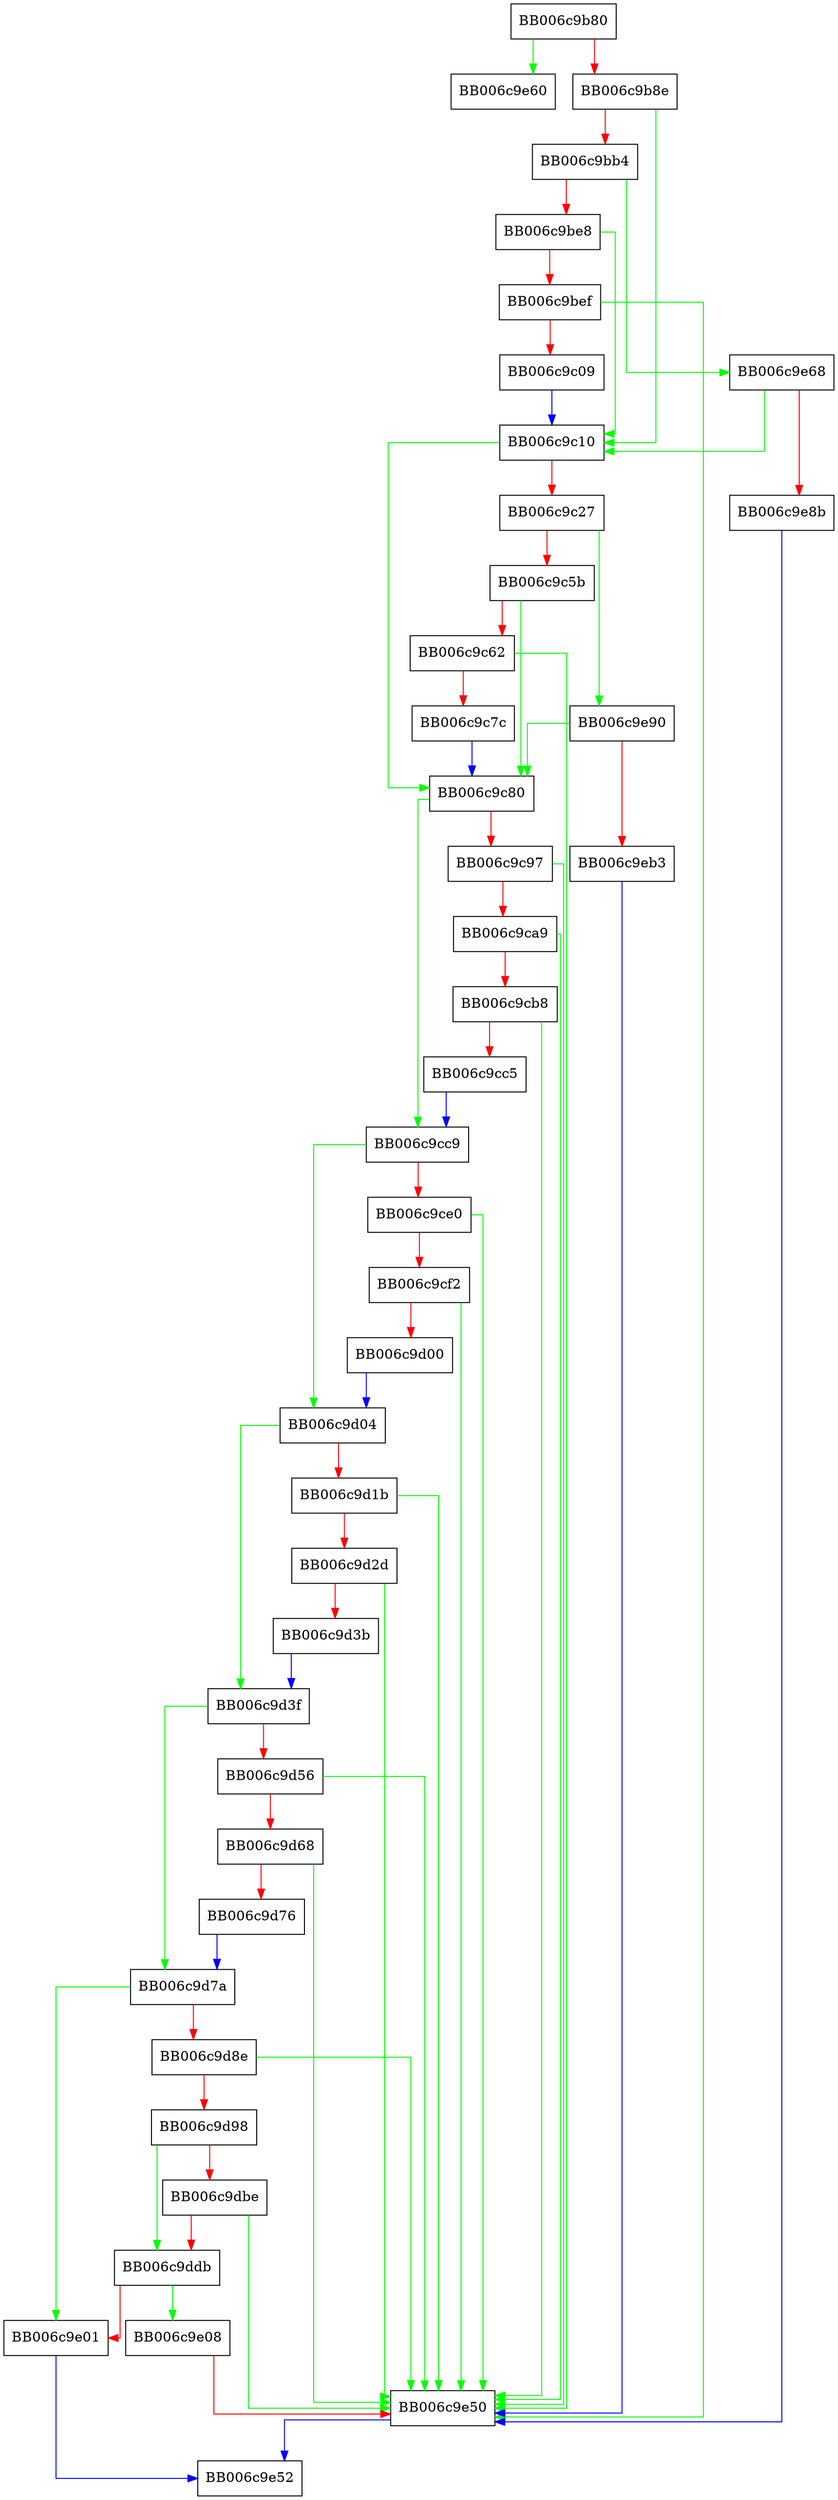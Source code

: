 digraph kdf_scrypt_set_ctx_params {
  node [shape="box"];
  graph [splines=ortho];
  BB006c9b80 -> BB006c9e60 [color="green"];
  BB006c9b80 -> BB006c9b8e [color="red"];
  BB006c9b8e -> BB006c9c10 [color="green"];
  BB006c9b8e -> BB006c9bb4 [color="red"];
  BB006c9bb4 -> BB006c9e68 [color="green"];
  BB006c9bb4 -> BB006c9be8 [color="red"];
  BB006c9be8 -> BB006c9c10 [color="green"];
  BB006c9be8 -> BB006c9bef [color="red"];
  BB006c9bef -> BB006c9e50 [color="green"];
  BB006c9bef -> BB006c9c09 [color="red"];
  BB006c9c09 -> BB006c9c10 [color="blue"];
  BB006c9c10 -> BB006c9c80 [color="green"];
  BB006c9c10 -> BB006c9c27 [color="red"];
  BB006c9c27 -> BB006c9e90 [color="green"];
  BB006c9c27 -> BB006c9c5b [color="red"];
  BB006c9c5b -> BB006c9c80 [color="green"];
  BB006c9c5b -> BB006c9c62 [color="red"];
  BB006c9c62 -> BB006c9e50 [color="green"];
  BB006c9c62 -> BB006c9c7c [color="red"];
  BB006c9c7c -> BB006c9c80 [color="blue"];
  BB006c9c80 -> BB006c9cc9 [color="green"];
  BB006c9c80 -> BB006c9c97 [color="red"];
  BB006c9c97 -> BB006c9e50 [color="green"];
  BB006c9c97 -> BB006c9ca9 [color="red"];
  BB006c9ca9 -> BB006c9e50 [color="green"];
  BB006c9ca9 -> BB006c9cb8 [color="red"];
  BB006c9cb8 -> BB006c9e50 [color="green"];
  BB006c9cb8 -> BB006c9cc5 [color="red"];
  BB006c9cc5 -> BB006c9cc9 [color="blue"];
  BB006c9cc9 -> BB006c9d04 [color="green"];
  BB006c9cc9 -> BB006c9ce0 [color="red"];
  BB006c9ce0 -> BB006c9e50 [color="green"];
  BB006c9ce0 -> BB006c9cf2 [color="red"];
  BB006c9cf2 -> BB006c9e50 [color="green"];
  BB006c9cf2 -> BB006c9d00 [color="red"];
  BB006c9d00 -> BB006c9d04 [color="blue"];
  BB006c9d04 -> BB006c9d3f [color="green"];
  BB006c9d04 -> BB006c9d1b [color="red"];
  BB006c9d1b -> BB006c9e50 [color="green"];
  BB006c9d1b -> BB006c9d2d [color="red"];
  BB006c9d2d -> BB006c9e50 [color="green"];
  BB006c9d2d -> BB006c9d3b [color="red"];
  BB006c9d3b -> BB006c9d3f [color="blue"];
  BB006c9d3f -> BB006c9d7a [color="green"];
  BB006c9d3f -> BB006c9d56 [color="red"];
  BB006c9d56 -> BB006c9e50 [color="green"];
  BB006c9d56 -> BB006c9d68 [color="red"];
  BB006c9d68 -> BB006c9e50 [color="green"];
  BB006c9d68 -> BB006c9d76 [color="red"];
  BB006c9d76 -> BB006c9d7a [color="blue"];
  BB006c9d7a -> BB006c9e01 [color="green"];
  BB006c9d7a -> BB006c9d8e [color="red"];
  BB006c9d8e -> BB006c9e50 [color="green"];
  BB006c9d8e -> BB006c9d98 [color="red"];
  BB006c9d98 -> BB006c9ddb [color="green"];
  BB006c9d98 -> BB006c9dbe [color="red"];
  BB006c9dbe -> BB006c9e50 [color="green"];
  BB006c9dbe -> BB006c9ddb [color="red"];
  BB006c9ddb -> BB006c9e08 [color="green"];
  BB006c9ddb -> BB006c9e01 [color="red"];
  BB006c9e01 -> BB006c9e52 [color="blue"];
  BB006c9e08 -> BB006c9e50 [color="red"];
  BB006c9e50 -> BB006c9e52 [color="blue"];
  BB006c9e68 -> BB006c9c10 [color="green"];
  BB006c9e68 -> BB006c9e8b [color="red"];
  BB006c9e8b -> BB006c9e50 [color="blue"];
  BB006c9e90 -> BB006c9c80 [color="green"];
  BB006c9e90 -> BB006c9eb3 [color="red"];
  BB006c9eb3 -> BB006c9e50 [color="blue"];
}